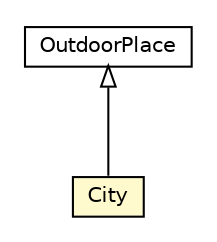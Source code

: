 #!/usr/local/bin/dot
#
# Class diagram 
# Generated by UMLGraph version R5_6-24-gf6e263 (http://www.umlgraph.org/)
#

digraph G {
	edge [fontname="Helvetica",fontsize=10,labelfontname="Helvetica",labelfontsize=10];
	node [fontname="Helvetica",fontsize=10,shape=plaintext];
	nodesep=0.25;
	ranksep=0.5;
	// org.universAAL.ontology.location.outdoor.City
	c2803161 [label=<<table title="org.universAAL.ontology.location.outdoor.City" border="0" cellborder="1" cellspacing="0" cellpadding="2" port="p" bgcolor="lemonChiffon" href="./City.html">
		<tr><td><table border="0" cellspacing="0" cellpadding="1">
<tr><td align="center" balign="center"> City </td></tr>
		</table></td></tr>
		</table>>, URL="./City.html", fontname="Helvetica", fontcolor="black", fontsize=10.0];
	// org.universAAL.ontology.location.outdoor.OutdoorPlace
	c2803164 [label=<<table title="org.universAAL.ontology.location.outdoor.OutdoorPlace" border="0" cellborder="1" cellspacing="0" cellpadding="2" port="p" href="./OutdoorPlace.html">
		<tr><td><table border="0" cellspacing="0" cellpadding="1">
<tr><td align="center" balign="center"> OutdoorPlace </td></tr>
		</table></td></tr>
		</table>>, URL="./OutdoorPlace.html", fontname="Helvetica", fontcolor="black", fontsize=10.0];
	//org.universAAL.ontology.location.outdoor.City extends org.universAAL.ontology.location.outdoor.OutdoorPlace
	c2803164:p -> c2803161:p [dir=back,arrowtail=empty];
}

